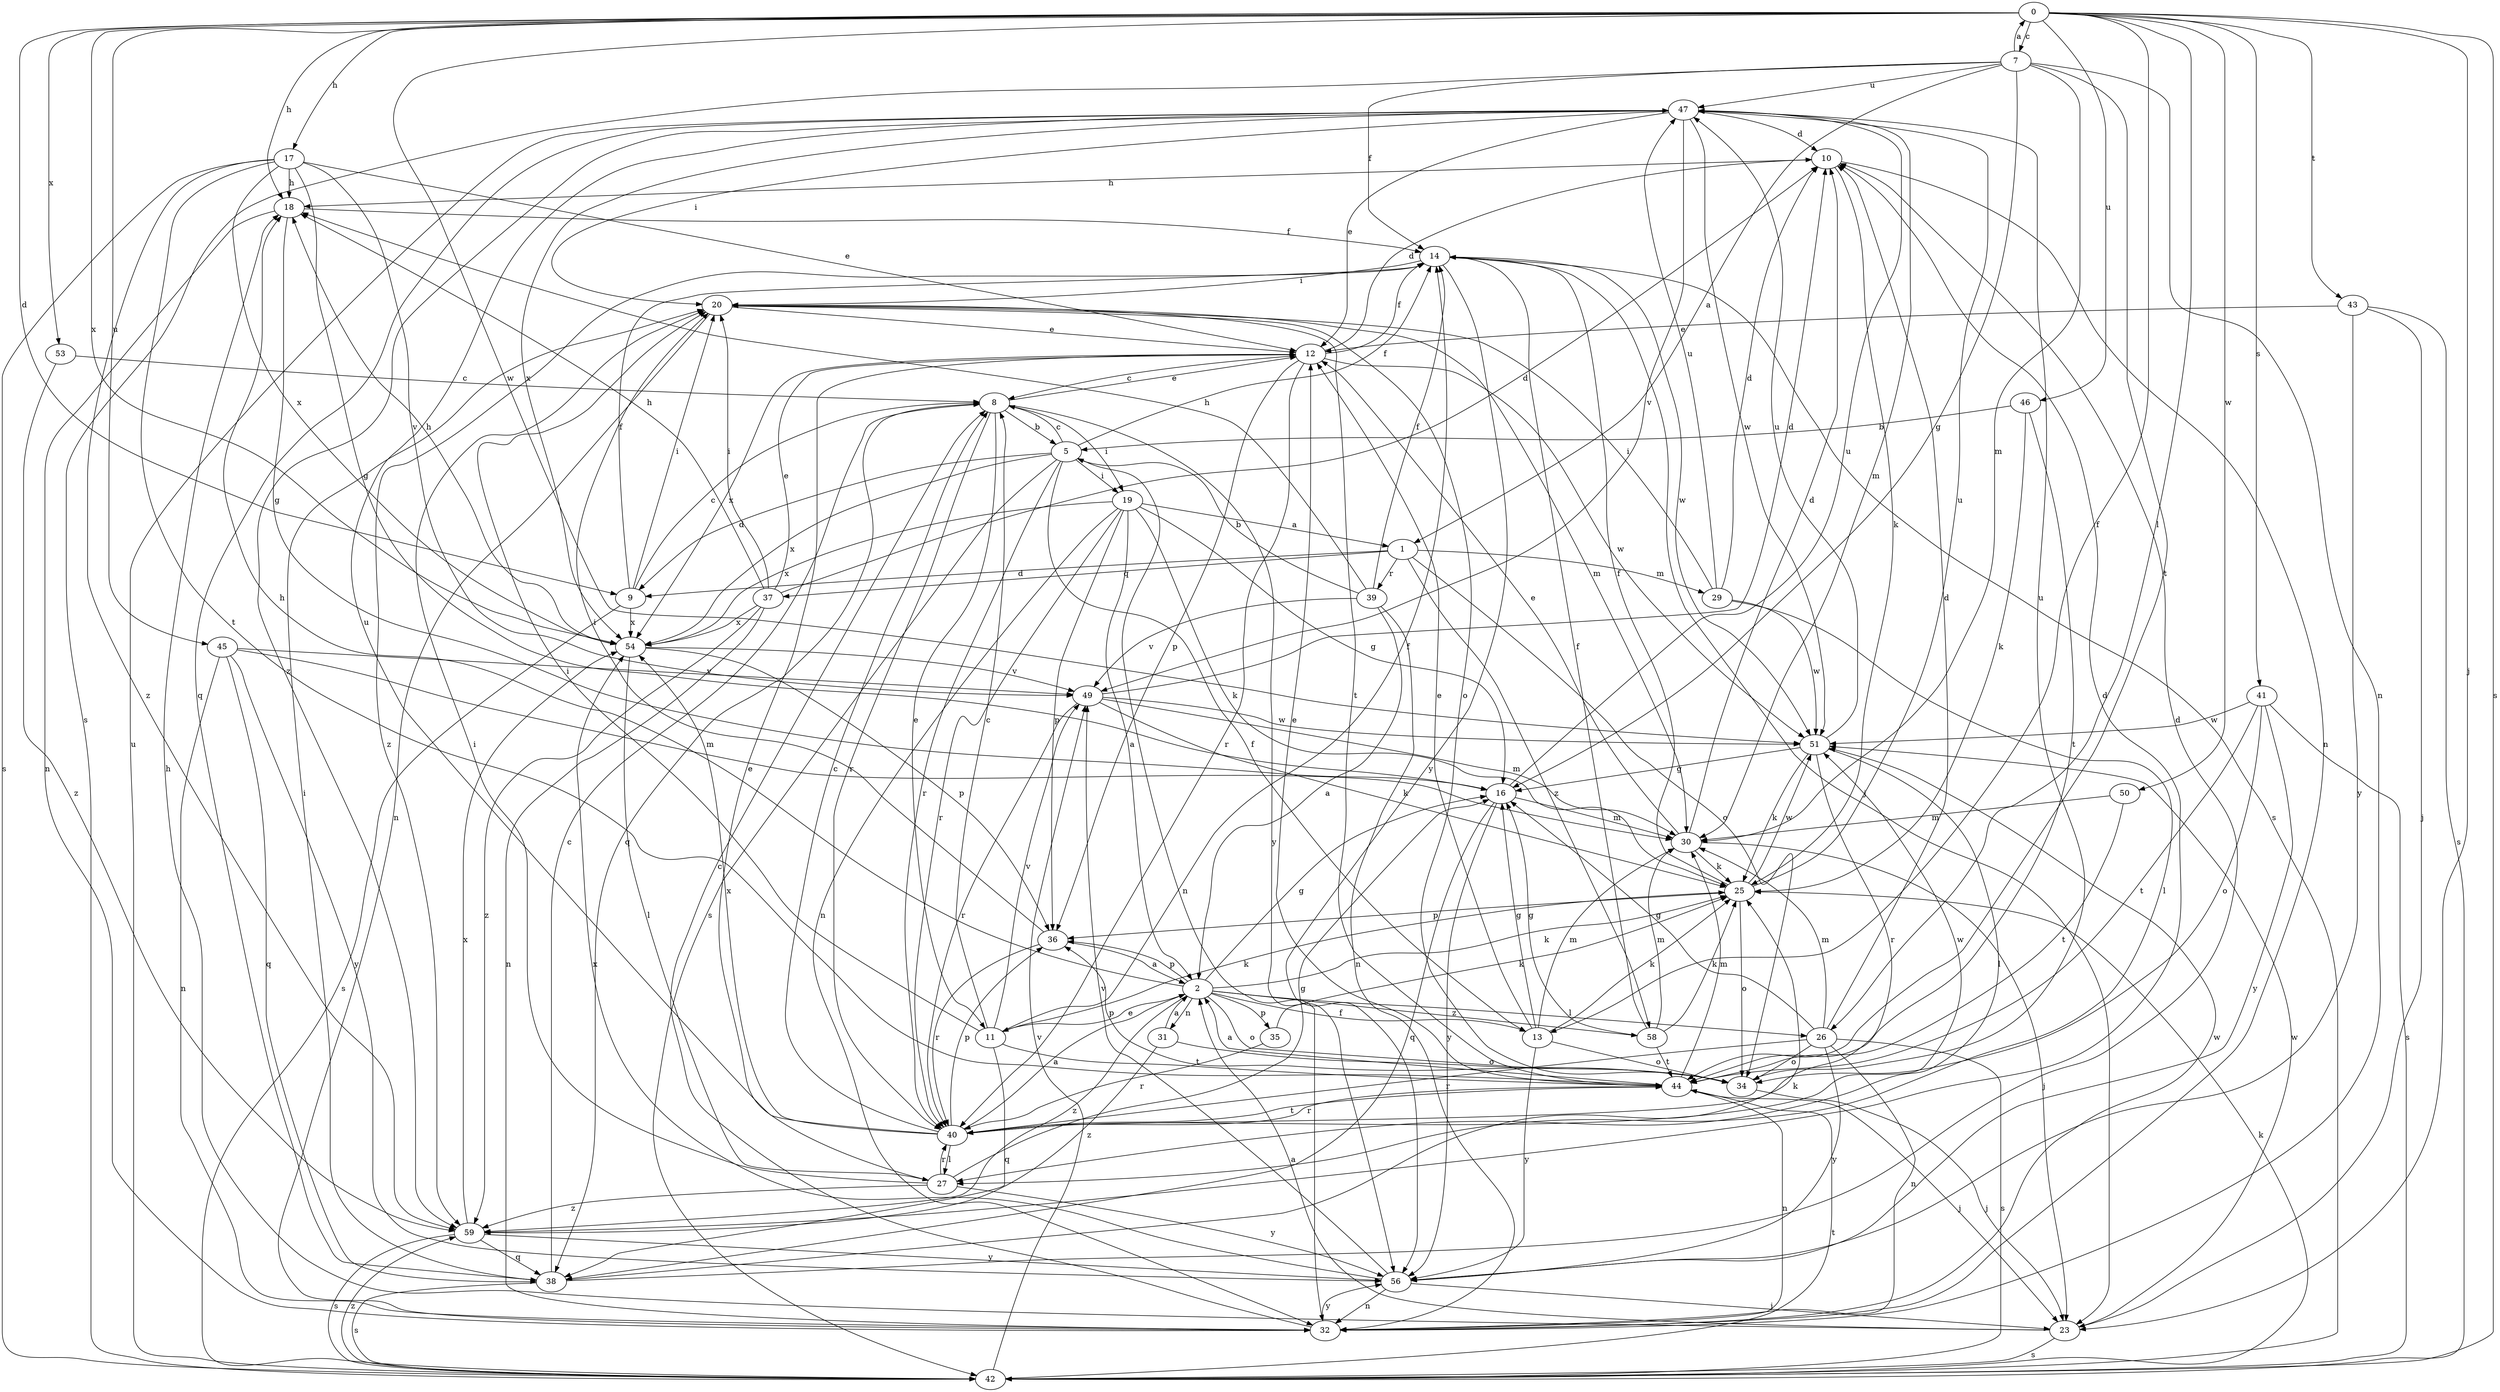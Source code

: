 strict digraph  {
0;
1;
2;
5;
7;
8;
9;
10;
11;
12;
13;
14;
16;
17;
18;
19;
20;
23;
25;
26;
27;
29;
30;
31;
32;
34;
35;
36;
37;
38;
39;
40;
41;
42;
43;
44;
45;
46;
47;
49;
50;
51;
53;
54;
56;
58;
59;
0 -> 7  [label=c];
0 -> 9  [label=d];
0 -> 13  [label=f];
0 -> 17  [label=h];
0 -> 18  [label=h];
0 -> 23  [label=j];
0 -> 26  [label=l];
0 -> 41  [label=s];
0 -> 42  [label=s];
0 -> 43  [label=t];
0 -> 45  [label=u];
0 -> 46  [label=u];
0 -> 50  [label=w];
0 -> 51  [label=w];
0 -> 53  [label=x];
0 -> 54  [label=x];
1 -> 9  [label=d];
1 -> 29  [label=m];
1 -> 34  [label=o];
1 -> 37  [label=q];
1 -> 39  [label=r];
1 -> 58  [label=z];
2 -> 11  [label=e];
2 -> 13  [label=f];
2 -> 16  [label=g];
2 -> 18  [label=h];
2 -> 25  [label=k];
2 -> 26  [label=l];
2 -> 31  [label=n];
2 -> 34  [label=o];
2 -> 35  [label=p];
2 -> 36  [label=p];
2 -> 58  [label=z];
2 -> 59  [label=z];
5 -> 8  [label=c];
5 -> 9  [label=d];
5 -> 13  [label=f];
5 -> 14  [label=f];
5 -> 19  [label=i];
5 -> 32  [label=n];
5 -> 40  [label=r];
5 -> 42  [label=s];
5 -> 54  [label=x];
7 -> 0  [label=a];
7 -> 1  [label=a];
7 -> 14  [label=f];
7 -> 16  [label=g];
7 -> 30  [label=m];
7 -> 32  [label=n];
7 -> 42  [label=s];
7 -> 44  [label=t];
7 -> 47  [label=u];
8 -> 5  [label=b];
8 -> 11  [label=e];
8 -> 12  [label=e];
8 -> 19  [label=i];
8 -> 38  [label=q];
8 -> 40  [label=r];
8 -> 56  [label=y];
9 -> 8  [label=c];
9 -> 14  [label=f];
9 -> 20  [label=i];
9 -> 42  [label=s];
9 -> 54  [label=x];
10 -> 18  [label=h];
10 -> 25  [label=k];
10 -> 32  [label=n];
11 -> 8  [label=c];
11 -> 14  [label=f];
11 -> 20  [label=i];
11 -> 25  [label=k];
11 -> 38  [label=q];
11 -> 44  [label=t];
11 -> 49  [label=v];
12 -> 8  [label=c];
12 -> 10  [label=d];
12 -> 14  [label=f];
12 -> 36  [label=p];
12 -> 40  [label=r];
12 -> 51  [label=w];
12 -> 54  [label=x];
13 -> 12  [label=e];
13 -> 16  [label=g];
13 -> 25  [label=k];
13 -> 30  [label=m];
13 -> 34  [label=o];
13 -> 56  [label=y];
14 -> 20  [label=i];
14 -> 23  [label=j];
14 -> 42  [label=s];
14 -> 51  [label=w];
14 -> 56  [label=y];
14 -> 59  [label=z];
16 -> 30  [label=m];
16 -> 38  [label=q];
16 -> 47  [label=u];
16 -> 56  [label=y];
17 -> 12  [label=e];
17 -> 16  [label=g];
17 -> 18  [label=h];
17 -> 42  [label=s];
17 -> 44  [label=t];
17 -> 49  [label=v];
17 -> 54  [label=x];
17 -> 59  [label=z];
18 -> 14  [label=f];
18 -> 16  [label=g];
18 -> 32  [label=n];
19 -> 1  [label=a];
19 -> 2  [label=a];
19 -> 16  [label=g];
19 -> 25  [label=k];
19 -> 32  [label=n];
19 -> 36  [label=p];
19 -> 40  [label=r];
19 -> 54  [label=x];
20 -> 12  [label=e];
20 -> 30  [label=m];
20 -> 32  [label=n];
20 -> 34  [label=o];
20 -> 44  [label=t];
23 -> 2  [label=a];
23 -> 18  [label=h];
23 -> 42  [label=s];
23 -> 51  [label=w];
25 -> 14  [label=f];
25 -> 34  [label=o];
25 -> 36  [label=p];
25 -> 47  [label=u];
25 -> 51  [label=w];
26 -> 10  [label=d];
26 -> 16  [label=g];
26 -> 30  [label=m];
26 -> 32  [label=n];
26 -> 34  [label=o];
26 -> 40  [label=r];
26 -> 42  [label=s];
26 -> 56  [label=y];
27 -> 12  [label=e];
27 -> 16  [label=g];
27 -> 20  [label=i];
27 -> 40  [label=r];
27 -> 56  [label=y];
27 -> 59  [label=z];
29 -> 10  [label=d];
29 -> 20  [label=i];
29 -> 27  [label=l];
29 -> 47  [label=u];
29 -> 51  [label=w];
30 -> 10  [label=d];
30 -> 12  [label=e];
30 -> 23  [label=j];
30 -> 25  [label=k];
31 -> 2  [label=a];
31 -> 34  [label=o];
31 -> 59  [label=z];
32 -> 8  [label=c];
32 -> 51  [label=w];
32 -> 56  [label=y];
34 -> 23  [label=j];
34 -> 36  [label=p];
34 -> 47  [label=u];
35 -> 25  [label=k];
35 -> 40  [label=r];
36 -> 2  [label=a];
36 -> 20  [label=i];
36 -> 40  [label=r];
37 -> 10  [label=d];
37 -> 12  [label=e];
37 -> 18  [label=h];
37 -> 20  [label=i];
37 -> 32  [label=n];
37 -> 54  [label=x];
37 -> 59  [label=z];
38 -> 8  [label=c];
38 -> 10  [label=d];
38 -> 20  [label=i];
38 -> 25  [label=k];
38 -> 42  [label=s];
39 -> 2  [label=a];
39 -> 5  [label=b];
39 -> 14  [label=f];
39 -> 18  [label=h];
39 -> 32  [label=n];
39 -> 49  [label=v];
40 -> 2  [label=a];
40 -> 8  [label=c];
40 -> 27  [label=l];
40 -> 36  [label=p];
40 -> 44  [label=t];
40 -> 47  [label=u];
40 -> 51  [label=w];
40 -> 54  [label=x];
41 -> 34  [label=o];
41 -> 42  [label=s];
41 -> 44  [label=t];
41 -> 51  [label=w];
41 -> 56  [label=y];
42 -> 25  [label=k];
42 -> 44  [label=t];
42 -> 47  [label=u];
42 -> 49  [label=v];
42 -> 59  [label=z];
43 -> 12  [label=e];
43 -> 23  [label=j];
43 -> 42  [label=s];
43 -> 56  [label=y];
44 -> 2  [label=a];
44 -> 12  [label=e];
44 -> 23  [label=j];
44 -> 30  [label=m];
44 -> 32  [label=n];
44 -> 40  [label=r];
45 -> 30  [label=m];
45 -> 32  [label=n];
45 -> 38  [label=q];
45 -> 49  [label=v];
45 -> 56  [label=y];
46 -> 5  [label=b];
46 -> 25  [label=k];
46 -> 44  [label=t];
47 -> 10  [label=d];
47 -> 12  [label=e];
47 -> 20  [label=i];
47 -> 30  [label=m];
47 -> 38  [label=q];
47 -> 49  [label=v];
47 -> 51  [label=w];
47 -> 54  [label=x];
47 -> 59  [label=z];
49 -> 10  [label=d];
49 -> 25  [label=k];
49 -> 30  [label=m];
49 -> 40  [label=r];
49 -> 51  [label=w];
50 -> 30  [label=m];
50 -> 44  [label=t];
51 -> 16  [label=g];
51 -> 25  [label=k];
51 -> 27  [label=l];
51 -> 40  [label=r];
51 -> 47  [label=u];
53 -> 8  [label=c];
53 -> 59  [label=z];
54 -> 18  [label=h];
54 -> 27  [label=l];
54 -> 36  [label=p];
54 -> 49  [label=v];
56 -> 23  [label=j];
56 -> 32  [label=n];
56 -> 49  [label=v];
56 -> 54  [label=x];
58 -> 14  [label=f];
58 -> 16  [label=g];
58 -> 25  [label=k];
58 -> 30  [label=m];
58 -> 44  [label=t];
59 -> 10  [label=d];
59 -> 38  [label=q];
59 -> 42  [label=s];
59 -> 54  [label=x];
59 -> 56  [label=y];
}
